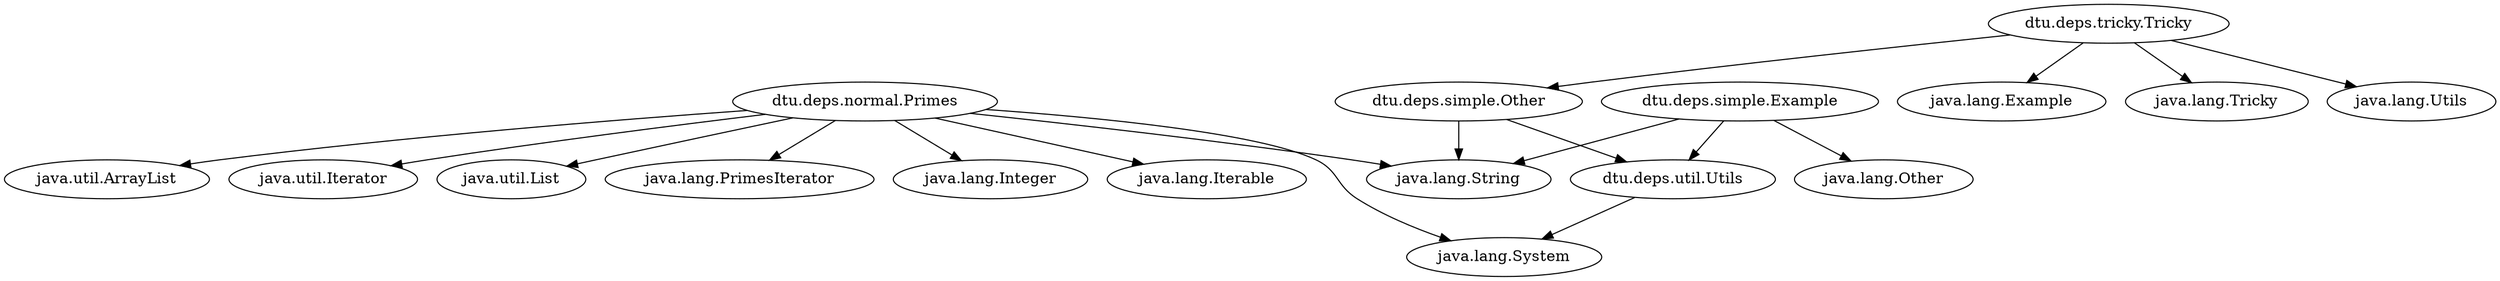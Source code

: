 // Dependencies
digraph {
	"dtu.deps.normal.Primes"
	"dtu.deps.normal.Primes" -> "java.util.Iterator"
	"dtu.deps.normal.Primes" -> "java.util.List"
	"dtu.deps.normal.Primes" -> "java.lang.PrimesIterator"
	"dtu.deps.normal.Primes" -> "java.lang.Integer"
	"dtu.deps.normal.Primes" -> "java.lang.Iterable"
	"dtu.deps.normal.Primes" -> "java.lang.System"
	"dtu.deps.normal.Primes" -> "java.lang.String"
	"dtu.deps.normal.Primes" -> "java.util.ArrayList"
	"dtu.deps.simple.Example"
	"dtu.deps.simple.Example" -> "dtu.deps.util.Utils"
	"dtu.deps.simple.Example" -> "java.lang.Other"
	"dtu.deps.simple.Example" -> "java.lang.String"
	"dtu.deps.simple.Other"
	"dtu.deps.simple.Other" -> "dtu.deps.util.Utils"
	"dtu.deps.simple.Other" -> "java.lang.String"
	"dtu.deps.tricky.Tricky"
	"dtu.deps.tricky.Tricky" -> "dtu.deps.simple.Other"
	"dtu.deps.tricky.Tricky" -> "java.lang.Example"
	"dtu.deps.tricky.Tricky" -> "java.lang.Tricky"
	"dtu.deps.tricky.Tricky" -> "java.lang.Utils"
	"dtu.deps.util.Utils"
	"dtu.deps.util.Utils" -> "java.lang.System"
}
